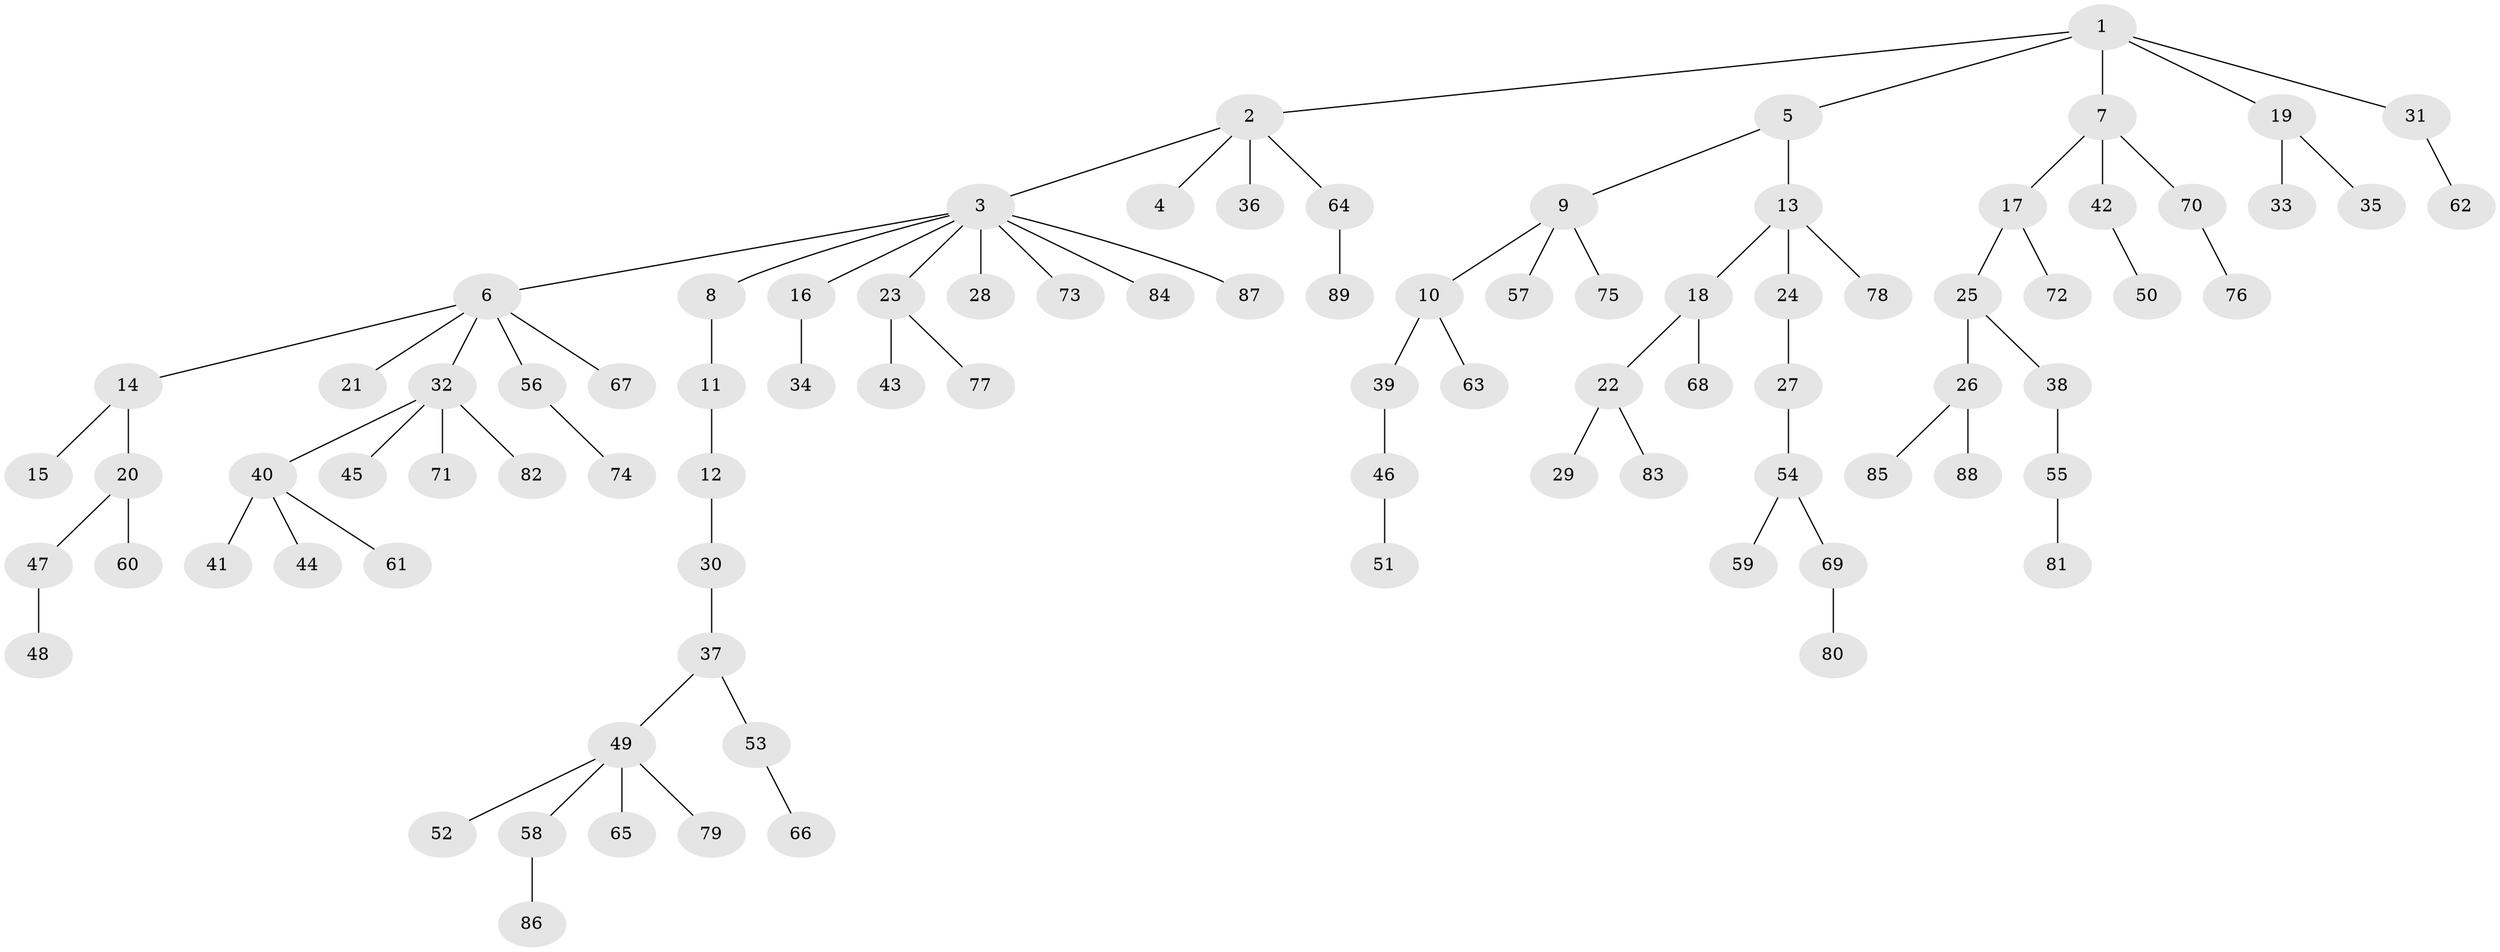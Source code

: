 // Generated by graph-tools (version 1.1) at 2025/50/03/09/25 03:50:25]
// undirected, 89 vertices, 88 edges
graph export_dot {
graph [start="1"]
  node [color=gray90,style=filled];
  1;
  2;
  3;
  4;
  5;
  6;
  7;
  8;
  9;
  10;
  11;
  12;
  13;
  14;
  15;
  16;
  17;
  18;
  19;
  20;
  21;
  22;
  23;
  24;
  25;
  26;
  27;
  28;
  29;
  30;
  31;
  32;
  33;
  34;
  35;
  36;
  37;
  38;
  39;
  40;
  41;
  42;
  43;
  44;
  45;
  46;
  47;
  48;
  49;
  50;
  51;
  52;
  53;
  54;
  55;
  56;
  57;
  58;
  59;
  60;
  61;
  62;
  63;
  64;
  65;
  66;
  67;
  68;
  69;
  70;
  71;
  72;
  73;
  74;
  75;
  76;
  77;
  78;
  79;
  80;
  81;
  82;
  83;
  84;
  85;
  86;
  87;
  88;
  89;
  1 -- 2;
  1 -- 5;
  1 -- 7;
  1 -- 19;
  1 -- 31;
  2 -- 3;
  2 -- 4;
  2 -- 36;
  2 -- 64;
  3 -- 6;
  3 -- 8;
  3 -- 16;
  3 -- 23;
  3 -- 28;
  3 -- 73;
  3 -- 84;
  3 -- 87;
  5 -- 9;
  5 -- 13;
  6 -- 14;
  6 -- 21;
  6 -- 32;
  6 -- 56;
  6 -- 67;
  7 -- 17;
  7 -- 42;
  7 -- 70;
  8 -- 11;
  9 -- 10;
  9 -- 57;
  9 -- 75;
  10 -- 39;
  10 -- 63;
  11 -- 12;
  12 -- 30;
  13 -- 18;
  13 -- 24;
  13 -- 78;
  14 -- 15;
  14 -- 20;
  16 -- 34;
  17 -- 25;
  17 -- 72;
  18 -- 22;
  18 -- 68;
  19 -- 33;
  19 -- 35;
  20 -- 47;
  20 -- 60;
  22 -- 29;
  22 -- 83;
  23 -- 43;
  23 -- 77;
  24 -- 27;
  25 -- 26;
  25 -- 38;
  26 -- 85;
  26 -- 88;
  27 -- 54;
  30 -- 37;
  31 -- 62;
  32 -- 40;
  32 -- 45;
  32 -- 71;
  32 -- 82;
  37 -- 49;
  37 -- 53;
  38 -- 55;
  39 -- 46;
  40 -- 41;
  40 -- 44;
  40 -- 61;
  42 -- 50;
  46 -- 51;
  47 -- 48;
  49 -- 52;
  49 -- 58;
  49 -- 65;
  49 -- 79;
  53 -- 66;
  54 -- 59;
  54 -- 69;
  55 -- 81;
  56 -- 74;
  58 -- 86;
  64 -- 89;
  69 -- 80;
  70 -- 76;
}
